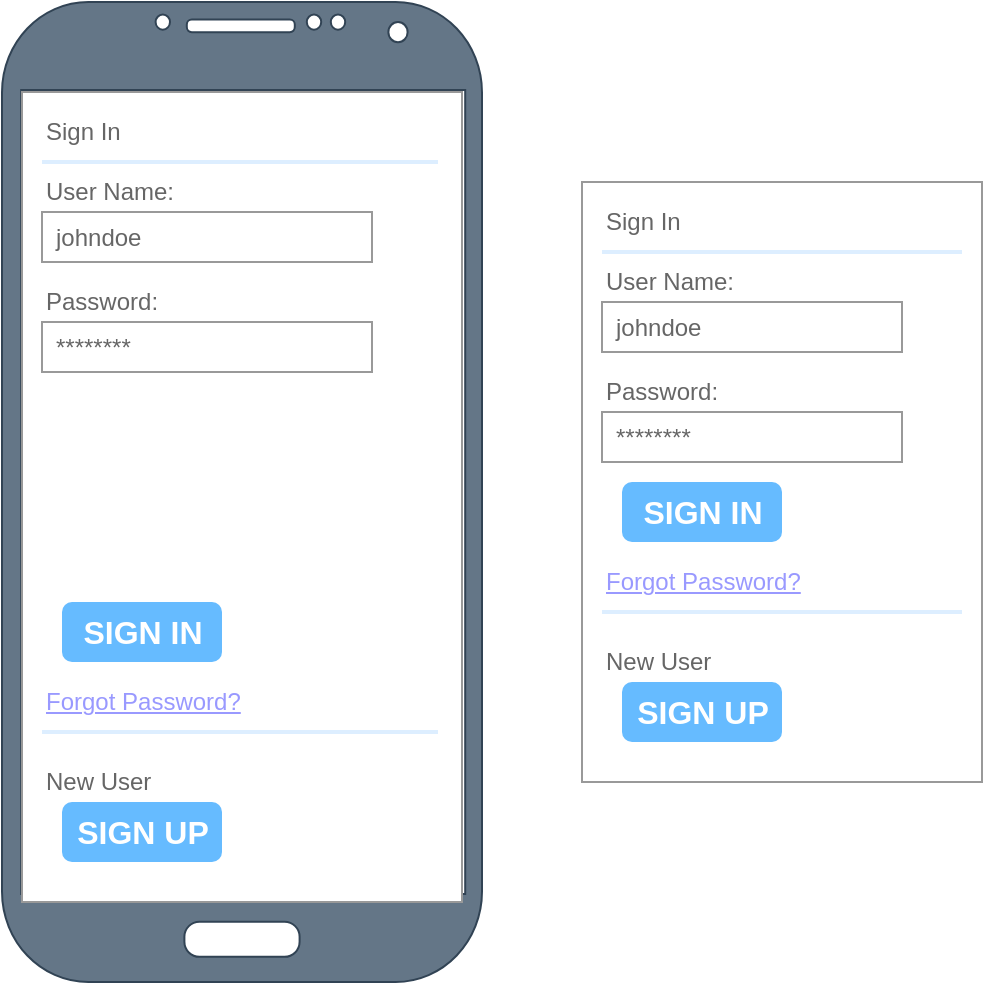 <mxfile version="14.6.0" type="github">
  <diagram id="jPwXQRygpaIYoxv3OVxE" name="Page-1">
    <mxGraphModel dx="1021" dy="534" grid="1" gridSize="10" guides="1" tooltips="1" connect="1" arrows="1" fold="1" page="1" pageScale="1" pageWidth="827" pageHeight="1169" math="0" shadow="0">
      <root>
        <mxCell id="0" />
        <mxCell id="1" parent="0" />
        <mxCell id="B-VtEc6UHa6W3nCBxRZE-1" value="" style="verticalLabelPosition=bottom;verticalAlign=top;html=1;shadow=0;dashed=0;strokeWidth=1;shape=mxgraph.android.phone2;strokeColor=#314354;fillColor=#647687;fontColor=#ffffff;" vertex="1" parent="1">
          <mxGeometry x="20" y="130" width="240" height="490" as="geometry" />
        </mxCell>
        <mxCell id="B-VtEc6UHa6W3nCBxRZE-2" value="" style="strokeWidth=1;shadow=0;dashed=0;align=center;html=1;shape=mxgraph.mockup.forms.rrect;rSize=0;strokeColor=#999999;fillColor=#ffffff;" vertex="1" parent="1">
          <mxGeometry x="310" y="220" width="200" height="300" as="geometry" />
        </mxCell>
        <mxCell id="B-VtEc6UHa6W3nCBxRZE-3" value="Sign In" style="strokeWidth=1;shadow=0;dashed=0;align=center;html=1;shape=mxgraph.mockup.forms.anchor;fontSize=12;fontColor=#666666;align=left;resizeWidth=1;spacingLeft=0;" vertex="1" parent="B-VtEc6UHa6W3nCBxRZE-2">
          <mxGeometry width="100" height="20" relative="1" as="geometry">
            <mxPoint x="10" y="10" as="offset" />
          </mxGeometry>
        </mxCell>
        <mxCell id="B-VtEc6UHa6W3nCBxRZE-4" value="" style="shape=line;strokeColor=#ddeeff;strokeWidth=2;html=1;resizeWidth=1;" vertex="1" parent="B-VtEc6UHa6W3nCBxRZE-2">
          <mxGeometry width="180" height="10" relative="1" as="geometry">
            <mxPoint x="10" y="30" as="offset" />
          </mxGeometry>
        </mxCell>
        <mxCell id="B-VtEc6UHa6W3nCBxRZE-5" value="User Name:" style="strokeWidth=1;shadow=0;dashed=0;align=center;html=1;shape=mxgraph.mockup.forms.anchor;fontSize=12;fontColor=#666666;align=left;resizeWidth=1;spacingLeft=0;" vertex="1" parent="B-VtEc6UHa6W3nCBxRZE-2">
          <mxGeometry width="100" height="20" relative="1" as="geometry">
            <mxPoint x="10" y="40" as="offset" />
          </mxGeometry>
        </mxCell>
        <mxCell id="B-VtEc6UHa6W3nCBxRZE-6" value="johndoe" style="strokeWidth=1;shadow=0;dashed=0;align=center;html=1;shape=mxgraph.mockup.forms.rrect;rSize=0;strokeColor=#999999;fontColor=#666666;align=left;spacingLeft=5;resizeWidth=1;" vertex="1" parent="B-VtEc6UHa6W3nCBxRZE-2">
          <mxGeometry width="150" height="25" relative="1" as="geometry">
            <mxPoint x="10" y="60" as="offset" />
          </mxGeometry>
        </mxCell>
        <mxCell id="B-VtEc6UHa6W3nCBxRZE-7" value="Password:" style="strokeWidth=1;shadow=0;dashed=0;align=center;html=1;shape=mxgraph.mockup.forms.anchor;fontSize=12;fontColor=#666666;align=left;resizeWidth=1;spacingLeft=0;" vertex="1" parent="B-VtEc6UHa6W3nCBxRZE-2">
          <mxGeometry width="100" height="20" relative="1" as="geometry">
            <mxPoint x="10" y="95" as="offset" />
          </mxGeometry>
        </mxCell>
        <mxCell id="B-VtEc6UHa6W3nCBxRZE-8" value="********" style="strokeWidth=1;shadow=0;dashed=0;align=center;html=1;shape=mxgraph.mockup.forms.rrect;rSize=0;strokeColor=#999999;fontColor=#666666;align=left;spacingLeft=5;resizeWidth=1;" vertex="1" parent="B-VtEc6UHa6W3nCBxRZE-2">
          <mxGeometry width="150" height="25" relative="1" as="geometry">
            <mxPoint x="10" y="115" as="offset" />
          </mxGeometry>
        </mxCell>
        <mxCell id="B-VtEc6UHa6W3nCBxRZE-9" value="SIGN IN" style="strokeWidth=1;shadow=0;dashed=0;align=center;html=1;shape=mxgraph.mockup.forms.rrect;rSize=5;strokeColor=none;fontColor=#ffffff;fillColor=#66bbff;fontSize=16;fontStyle=1;" vertex="1" parent="B-VtEc6UHa6W3nCBxRZE-2">
          <mxGeometry y="1" width="80" height="30" relative="1" as="geometry">
            <mxPoint x="20" y="-150" as="offset" />
          </mxGeometry>
        </mxCell>
        <mxCell id="B-VtEc6UHa6W3nCBxRZE-10" value="Forgot Password?" style="strokeWidth=1;shadow=0;dashed=0;align=center;html=1;shape=mxgraph.mockup.forms.anchor;fontSize=12;fontColor=#9999ff;align=left;spacingLeft=0;fontStyle=4;resizeWidth=1;" vertex="1" parent="B-VtEc6UHa6W3nCBxRZE-2">
          <mxGeometry y="1" width="150" height="20" relative="1" as="geometry">
            <mxPoint x="10" y="-110" as="offset" />
          </mxGeometry>
        </mxCell>
        <mxCell id="B-VtEc6UHa6W3nCBxRZE-11" value="" style="shape=line;strokeColor=#ddeeff;strokeWidth=2;html=1;resizeWidth=1;" vertex="1" parent="B-VtEc6UHa6W3nCBxRZE-2">
          <mxGeometry y="1" width="180" height="10" relative="1" as="geometry">
            <mxPoint x="10" y="-90" as="offset" />
          </mxGeometry>
        </mxCell>
        <mxCell id="B-VtEc6UHa6W3nCBxRZE-12" value="New User" style="strokeWidth=1;shadow=0;dashed=0;align=center;html=1;shape=mxgraph.mockup.forms.anchor;fontSize=12;fontColor=#666666;align=left;spacingLeft=0;resizeWidth=1;" vertex="1" parent="B-VtEc6UHa6W3nCBxRZE-2">
          <mxGeometry y="1" width="150" height="20" relative="1" as="geometry">
            <mxPoint x="10" y="-70" as="offset" />
          </mxGeometry>
        </mxCell>
        <mxCell id="B-VtEc6UHa6W3nCBxRZE-13" value="SIGN UP" style="strokeWidth=1;shadow=0;dashed=0;align=center;html=1;shape=mxgraph.mockup.forms.rrect;rSize=5;strokeColor=none;fontColor=#ffffff;fillColor=#66bbff;fontSize=16;fontStyle=1;" vertex="1" parent="B-VtEc6UHa6W3nCBxRZE-2">
          <mxGeometry y="1" width="80" height="30" relative="1" as="geometry">
            <mxPoint x="20" y="-50" as="offset" />
          </mxGeometry>
        </mxCell>
        <mxCell id="B-VtEc6UHa6W3nCBxRZE-14" value="" style="strokeWidth=1;shadow=0;dashed=0;align=center;html=1;shape=mxgraph.mockup.forms.rrect;rSize=0;strokeColor=#999999;fillColor=#ffffff;" vertex="1" parent="1">
          <mxGeometry x="30" y="175" width="220" height="405" as="geometry" />
        </mxCell>
        <mxCell id="B-VtEc6UHa6W3nCBxRZE-15" value="Sign In" style="strokeWidth=1;shadow=0;dashed=0;align=center;html=1;shape=mxgraph.mockup.forms.anchor;fontSize=12;fontColor=#666666;align=left;resizeWidth=1;spacingLeft=0;" vertex="1" parent="B-VtEc6UHa6W3nCBxRZE-14">
          <mxGeometry width="110.0" height="20" relative="1" as="geometry">
            <mxPoint x="10" y="10" as="offset" />
          </mxGeometry>
        </mxCell>
        <mxCell id="B-VtEc6UHa6W3nCBxRZE-16" value="" style="shape=line;strokeColor=#ddeeff;strokeWidth=2;html=1;resizeWidth=1;" vertex="1" parent="B-VtEc6UHa6W3nCBxRZE-14">
          <mxGeometry width="198.0" height="10" relative="1" as="geometry">
            <mxPoint x="10" y="30" as="offset" />
          </mxGeometry>
        </mxCell>
        <mxCell id="B-VtEc6UHa6W3nCBxRZE-17" value="User Name:" style="strokeWidth=1;shadow=0;dashed=0;align=center;html=1;shape=mxgraph.mockup.forms.anchor;fontSize=12;fontColor=#666666;align=left;resizeWidth=1;spacingLeft=0;" vertex="1" parent="B-VtEc6UHa6W3nCBxRZE-14">
          <mxGeometry width="110.0" height="20" relative="1" as="geometry">
            <mxPoint x="10" y="40" as="offset" />
          </mxGeometry>
        </mxCell>
        <mxCell id="B-VtEc6UHa6W3nCBxRZE-18" value="johndoe" style="strokeWidth=1;shadow=0;dashed=0;align=center;html=1;shape=mxgraph.mockup.forms.rrect;rSize=0;strokeColor=#999999;fontColor=#666666;align=left;spacingLeft=5;resizeWidth=1;" vertex="1" parent="B-VtEc6UHa6W3nCBxRZE-14">
          <mxGeometry width="165" height="25" relative="1" as="geometry">
            <mxPoint x="10" y="60" as="offset" />
          </mxGeometry>
        </mxCell>
        <mxCell id="B-VtEc6UHa6W3nCBxRZE-19" value="Password:" style="strokeWidth=1;shadow=0;dashed=0;align=center;html=1;shape=mxgraph.mockup.forms.anchor;fontSize=12;fontColor=#666666;align=left;resizeWidth=1;spacingLeft=0;" vertex="1" parent="B-VtEc6UHa6W3nCBxRZE-14">
          <mxGeometry width="110.0" height="20" relative="1" as="geometry">
            <mxPoint x="10" y="95" as="offset" />
          </mxGeometry>
        </mxCell>
        <mxCell id="B-VtEc6UHa6W3nCBxRZE-20" value="********" style="strokeWidth=1;shadow=0;dashed=0;align=center;html=1;shape=mxgraph.mockup.forms.rrect;rSize=0;strokeColor=#999999;fontColor=#666666;align=left;spacingLeft=5;resizeWidth=1;" vertex="1" parent="B-VtEc6UHa6W3nCBxRZE-14">
          <mxGeometry width="165" height="25" relative="1" as="geometry">
            <mxPoint x="10" y="115" as="offset" />
          </mxGeometry>
        </mxCell>
        <mxCell id="B-VtEc6UHa6W3nCBxRZE-21" value="SIGN IN" style="strokeWidth=1;shadow=0;dashed=0;align=center;html=1;shape=mxgraph.mockup.forms.rrect;rSize=5;strokeColor=none;fontColor=#ffffff;fillColor=#66bbff;fontSize=16;fontStyle=1;" vertex="1" parent="B-VtEc6UHa6W3nCBxRZE-14">
          <mxGeometry y="1" width="80" height="30" relative="1" as="geometry">
            <mxPoint x="20" y="-150" as="offset" />
          </mxGeometry>
        </mxCell>
        <mxCell id="B-VtEc6UHa6W3nCBxRZE-22" value="Forgot Password?" style="strokeWidth=1;shadow=0;dashed=0;align=center;html=1;shape=mxgraph.mockup.forms.anchor;fontSize=12;fontColor=#9999ff;align=left;spacingLeft=0;fontStyle=4;resizeWidth=1;" vertex="1" parent="B-VtEc6UHa6W3nCBxRZE-14">
          <mxGeometry y="1" width="165" height="20" relative="1" as="geometry">
            <mxPoint x="10" y="-110" as="offset" />
          </mxGeometry>
        </mxCell>
        <mxCell id="B-VtEc6UHa6W3nCBxRZE-23" value="" style="shape=line;strokeColor=#ddeeff;strokeWidth=2;html=1;resizeWidth=1;" vertex="1" parent="B-VtEc6UHa6W3nCBxRZE-14">
          <mxGeometry y="1" width="198.0" height="10" relative="1" as="geometry">
            <mxPoint x="10" y="-90" as="offset" />
          </mxGeometry>
        </mxCell>
        <mxCell id="B-VtEc6UHa6W3nCBxRZE-24" value="New User" style="strokeWidth=1;shadow=0;dashed=0;align=center;html=1;shape=mxgraph.mockup.forms.anchor;fontSize=12;fontColor=#666666;align=left;spacingLeft=0;resizeWidth=1;" vertex="1" parent="B-VtEc6UHa6W3nCBxRZE-14">
          <mxGeometry y="1" width="165" height="20" relative="1" as="geometry">
            <mxPoint x="10" y="-70" as="offset" />
          </mxGeometry>
        </mxCell>
        <mxCell id="B-VtEc6UHa6W3nCBxRZE-25" value="SIGN UP" style="strokeWidth=1;shadow=0;dashed=0;align=center;html=1;shape=mxgraph.mockup.forms.rrect;rSize=5;strokeColor=none;fontColor=#ffffff;fillColor=#66bbff;fontSize=16;fontStyle=1;" vertex="1" parent="B-VtEc6UHa6W3nCBxRZE-14">
          <mxGeometry y="1" width="80" height="30" relative="1" as="geometry">
            <mxPoint x="20" y="-50" as="offset" />
          </mxGeometry>
        </mxCell>
      </root>
    </mxGraphModel>
  </diagram>
</mxfile>
